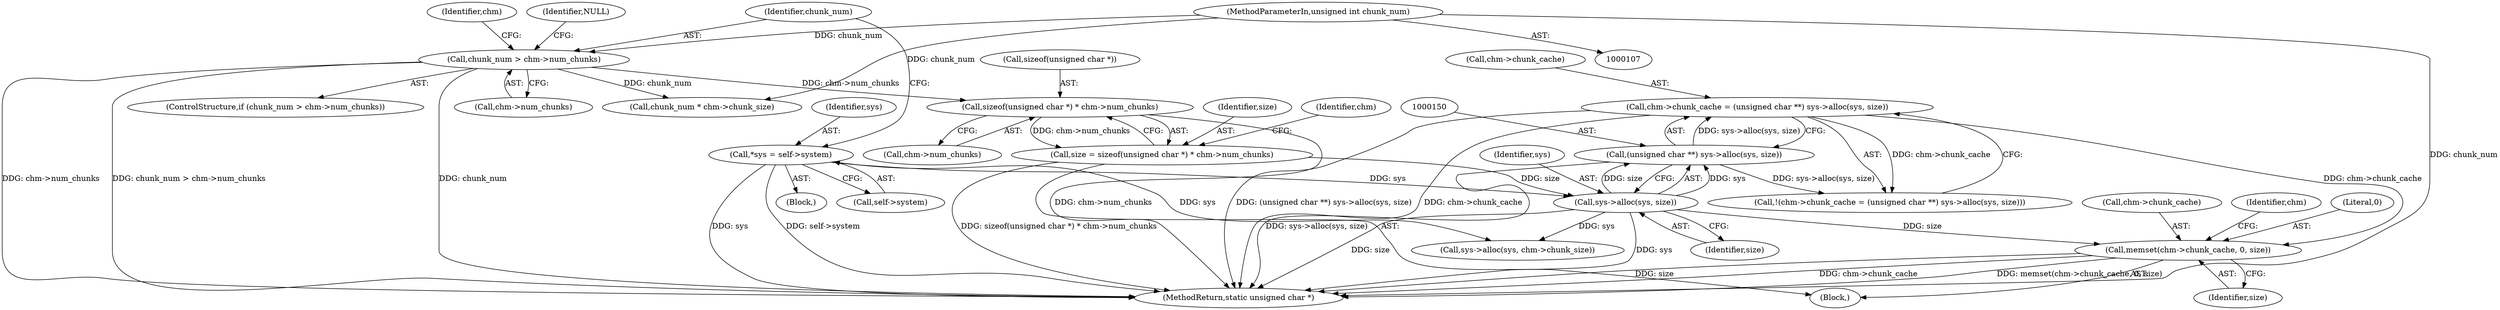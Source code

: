 digraph "1_libmspack_72e70a921f0f07fee748aec2274b30784e1d312a_0@API" {
"1000162" [label="(Call,memset(chm->chunk_cache, 0, size))"];
"1000145" [label="(Call,chm->chunk_cache = (unsigned char **) sys->alloc(sys, size))"];
"1000149" [label="(Call,(unsigned char **) sys->alloc(sys, size))"];
"1000151" [label="(Call,sys->alloc(sys, size))"];
"1000114" [label="(Call,*sys = self->system)"];
"1000135" [label="(Call,size = sizeof(unsigned char *) * chm->num_chunks)"];
"1000137" [label="(Call,sizeof(unsigned char *) * chm->num_chunks)"];
"1000121" [label="(Call,chunk_num > chm->num_chunks)"];
"1000111" [label="(MethodParameterIn,unsigned int chunk_num)"];
"1000135" [label="(Call,size = sizeof(unsigned char *) * chm->num_chunks)"];
"1000138" [label="(Call,sizeof(unsigned char *))"];
"1000112" [label="(Block,)"];
"1000208" [label="(Call,chunk_num * chm->chunk_size)"];
"1000149" [label="(Call,(unsigned char **) sys->alloc(sys, size))"];
"1000163" [label="(Call,chm->chunk_cache)"];
"1000122" [label="(Identifier,chunk_num)"];
"1000298" [label="(MethodReturn,static unsigned char *)"];
"1000120" [label="(ControlStructure,if (chunk_num > chm->num_chunks))"];
"1000171" [label="(Identifier,chm)"];
"1000166" [label="(Literal,0)"];
"1000152" [label="(Identifier,sys)"];
"1000140" [label="(Call,chm->num_chunks)"];
"1000162" [label="(Call,memset(chm->chunk_cache, 0, size))"];
"1000145" [label="(Call,chm->chunk_cache = (unsigned char **) sys->alloc(sys, size))"];
"1000151" [label="(Call,sys->alloc(sys, size))"];
"1000186" [label="(Call,sys->alloc(sys, chm->chunk_size))"];
"1000131" [label="(Identifier,chm)"];
"1000144" [label="(Call,!(chm->chunk_cache = (unsigned char **) sys->alloc(sys, size)))"];
"1000153" [label="(Identifier,size)"];
"1000116" [label="(Call,self->system)"];
"1000137" [label="(Call,sizeof(unsigned char *) * chm->num_chunks)"];
"1000127" [label="(Identifier,NULL)"];
"1000115" [label="(Identifier,sys)"];
"1000146" [label="(Call,chm->chunk_cache)"];
"1000121" [label="(Call,chunk_num > chm->num_chunks)"];
"1000114" [label="(Call,*sys = self->system)"];
"1000123" [label="(Call,chm->num_chunks)"];
"1000133" [label="(Block,)"];
"1000136" [label="(Identifier,size)"];
"1000147" [label="(Identifier,chm)"];
"1000167" [label="(Identifier,size)"];
"1000111" [label="(MethodParameterIn,unsigned int chunk_num)"];
"1000162" -> "1000133"  [label="AST: "];
"1000162" -> "1000167"  [label="CFG: "];
"1000163" -> "1000162"  [label="AST: "];
"1000166" -> "1000162"  [label="AST: "];
"1000167" -> "1000162"  [label="AST: "];
"1000171" -> "1000162"  [label="CFG: "];
"1000162" -> "1000298"  [label="DDG: size"];
"1000162" -> "1000298"  [label="DDG: chm->chunk_cache"];
"1000162" -> "1000298"  [label="DDG: memset(chm->chunk_cache, 0, size)"];
"1000145" -> "1000162"  [label="DDG: chm->chunk_cache"];
"1000151" -> "1000162"  [label="DDG: size"];
"1000145" -> "1000144"  [label="AST: "];
"1000145" -> "1000149"  [label="CFG: "];
"1000146" -> "1000145"  [label="AST: "];
"1000149" -> "1000145"  [label="AST: "];
"1000144" -> "1000145"  [label="CFG: "];
"1000145" -> "1000298"  [label="DDG: (unsigned char **) sys->alloc(sys, size)"];
"1000145" -> "1000298"  [label="DDG: chm->chunk_cache"];
"1000145" -> "1000144"  [label="DDG: chm->chunk_cache"];
"1000149" -> "1000145"  [label="DDG: sys->alloc(sys, size)"];
"1000149" -> "1000151"  [label="CFG: "];
"1000150" -> "1000149"  [label="AST: "];
"1000151" -> "1000149"  [label="AST: "];
"1000149" -> "1000298"  [label="DDG: sys->alloc(sys, size)"];
"1000149" -> "1000144"  [label="DDG: sys->alloc(sys, size)"];
"1000151" -> "1000149"  [label="DDG: sys"];
"1000151" -> "1000149"  [label="DDG: size"];
"1000151" -> "1000153"  [label="CFG: "];
"1000152" -> "1000151"  [label="AST: "];
"1000153" -> "1000151"  [label="AST: "];
"1000151" -> "1000298"  [label="DDG: size"];
"1000151" -> "1000298"  [label="DDG: sys"];
"1000114" -> "1000151"  [label="DDG: sys"];
"1000135" -> "1000151"  [label="DDG: size"];
"1000151" -> "1000186"  [label="DDG: sys"];
"1000114" -> "1000112"  [label="AST: "];
"1000114" -> "1000116"  [label="CFG: "];
"1000115" -> "1000114"  [label="AST: "];
"1000116" -> "1000114"  [label="AST: "];
"1000122" -> "1000114"  [label="CFG: "];
"1000114" -> "1000298"  [label="DDG: sys"];
"1000114" -> "1000298"  [label="DDG: self->system"];
"1000114" -> "1000186"  [label="DDG: sys"];
"1000135" -> "1000133"  [label="AST: "];
"1000135" -> "1000137"  [label="CFG: "];
"1000136" -> "1000135"  [label="AST: "];
"1000137" -> "1000135"  [label="AST: "];
"1000147" -> "1000135"  [label="CFG: "];
"1000135" -> "1000298"  [label="DDG: sizeof(unsigned char *) * chm->num_chunks"];
"1000137" -> "1000135"  [label="DDG: chm->num_chunks"];
"1000137" -> "1000140"  [label="CFG: "];
"1000138" -> "1000137"  [label="AST: "];
"1000140" -> "1000137"  [label="AST: "];
"1000137" -> "1000298"  [label="DDG: chm->num_chunks"];
"1000121" -> "1000137"  [label="DDG: chm->num_chunks"];
"1000121" -> "1000120"  [label="AST: "];
"1000121" -> "1000123"  [label="CFG: "];
"1000122" -> "1000121"  [label="AST: "];
"1000123" -> "1000121"  [label="AST: "];
"1000127" -> "1000121"  [label="CFG: "];
"1000131" -> "1000121"  [label="CFG: "];
"1000121" -> "1000298"  [label="DDG: chm->num_chunks"];
"1000121" -> "1000298"  [label="DDG: chunk_num > chm->num_chunks"];
"1000121" -> "1000298"  [label="DDG: chunk_num"];
"1000111" -> "1000121"  [label="DDG: chunk_num"];
"1000121" -> "1000208"  [label="DDG: chunk_num"];
"1000111" -> "1000107"  [label="AST: "];
"1000111" -> "1000298"  [label="DDG: chunk_num"];
"1000111" -> "1000208"  [label="DDG: chunk_num"];
}
